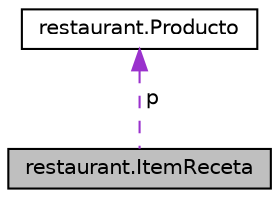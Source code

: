 digraph "restaurant.ItemReceta"
{
 // LATEX_PDF_SIZE
  edge [fontname="Helvetica",fontsize="10",labelfontname="Helvetica",labelfontsize="10"];
  node [fontname="Helvetica",fontsize="10",shape=record];
  Node1 [label="restaurant.ItemReceta",height=0.2,width=0.4,color="black", fillcolor="grey75", style="filled", fontcolor="black",tooltip=" "];
  Node2 -> Node1 [dir="back",color="darkorchid3",fontsize="10",style="dashed",label=" p" ];
  Node2 [label="restaurant.Producto",height=0.2,width=0.4,color="black", fillcolor="white", style="filled",URL="$classrestaurant_1_1_producto.html",tooltip=" "];
}
